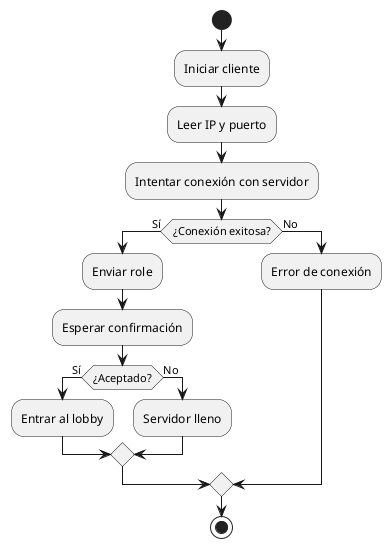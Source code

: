 @startuml
start
:Iniciar cliente;
:Leer IP y puerto;
:Intentar conexión con servidor;
if (¿Conexión exitosa?) then (Sí)
  :Enviar role;
  :Esperar confirmación;
  if (¿Aceptado?) then (Sí)
    :Entrar al lobby;
  else (No)
    :Servidor lleno;
  endif
else (No)
  :Error de conexión;
endif
stop
@enduml
